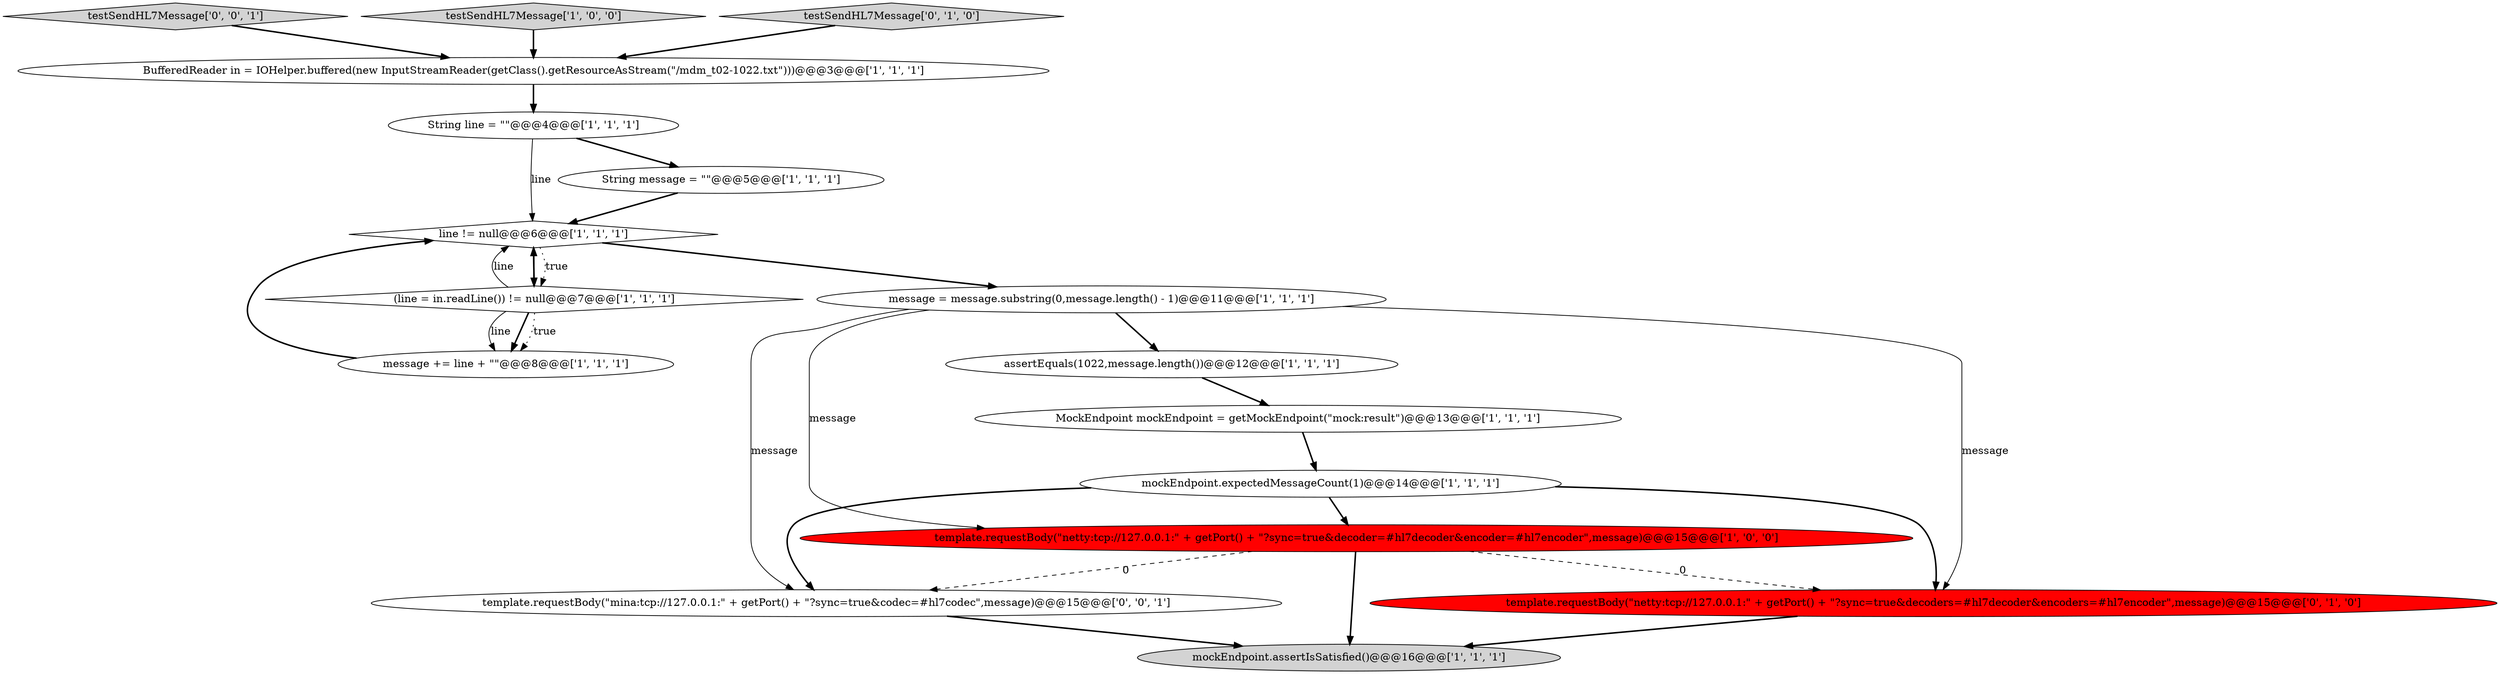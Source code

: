 digraph {
0 [style = filled, label = "String line = \"\"@@@4@@@['1', '1', '1']", fillcolor = white, shape = ellipse image = "AAA0AAABBB1BBB"];
12 [style = filled, label = "template.requestBody(\"netty:tcp://127.0.0.1:\" + getPort() + \"?sync=true&decoder=#hl7decoder&encoder=#hl7encoder\",message)@@@15@@@['1', '0', '0']", fillcolor = red, shape = ellipse image = "AAA1AAABBB1BBB"];
8 [style = filled, label = "String message = \"\"@@@5@@@['1', '1', '1']", fillcolor = white, shape = ellipse image = "AAA0AAABBB1BBB"];
16 [style = filled, label = "testSendHL7Message['0', '0', '1']", fillcolor = lightgray, shape = diamond image = "AAA0AAABBB3BBB"];
2 [style = filled, label = "message = message.substring(0,message.length() - 1)@@@11@@@['1', '1', '1']", fillcolor = white, shape = ellipse image = "AAA0AAABBB1BBB"];
5 [style = filled, label = "testSendHL7Message['1', '0', '0']", fillcolor = lightgray, shape = diamond image = "AAA0AAABBB1BBB"];
14 [style = filled, label = "testSendHL7Message['0', '1', '0']", fillcolor = lightgray, shape = diamond image = "AAA0AAABBB2BBB"];
9 [style = filled, label = "mockEndpoint.assertIsSatisfied()@@@16@@@['1', '1', '1']", fillcolor = lightgray, shape = ellipse image = "AAA0AAABBB1BBB"];
13 [style = filled, label = "template.requestBody(\"netty:tcp://127.0.0.1:\" + getPort() + \"?sync=true&decoders=#hl7decoder&encoders=#hl7encoder\",message)@@@15@@@['0', '1', '0']", fillcolor = red, shape = ellipse image = "AAA1AAABBB2BBB"];
4 [style = filled, label = "mockEndpoint.expectedMessageCount(1)@@@14@@@['1', '1', '1']", fillcolor = white, shape = ellipse image = "AAA0AAABBB1BBB"];
11 [style = filled, label = "message += line + \"\"@@@8@@@['1', '1', '1']", fillcolor = white, shape = ellipse image = "AAA0AAABBB1BBB"];
3 [style = filled, label = "MockEndpoint mockEndpoint = getMockEndpoint(\"mock:result\")@@@13@@@['1', '1', '1']", fillcolor = white, shape = ellipse image = "AAA0AAABBB1BBB"];
1 [style = filled, label = "line != null@@@6@@@['1', '1', '1']", fillcolor = white, shape = diamond image = "AAA0AAABBB1BBB"];
10 [style = filled, label = "BufferedReader in = IOHelper.buffered(new InputStreamReader(getClass().getResourceAsStream(\"/mdm_t02-1022.txt\")))@@@3@@@['1', '1', '1']", fillcolor = white, shape = ellipse image = "AAA0AAABBB1BBB"];
15 [style = filled, label = "template.requestBody(\"mina:tcp://127.0.0.1:\" + getPort() + \"?sync=true&codec=#hl7codec\",message)@@@15@@@['0', '0', '1']", fillcolor = white, shape = ellipse image = "AAA0AAABBB3BBB"];
7 [style = filled, label = "assertEquals(1022,message.length())@@@12@@@['1', '1', '1']", fillcolor = white, shape = ellipse image = "AAA0AAABBB1BBB"];
6 [style = filled, label = "(line = in.readLine()) != null@@@7@@@['1', '1', '1']", fillcolor = white, shape = diamond image = "AAA0AAABBB1BBB"];
5->10 [style = bold, label=""];
6->1 [style = solid, label="line"];
11->1 [style = bold, label=""];
16->10 [style = bold, label=""];
4->13 [style = bold, label=""];
4->15 [style = bold, label=""];
2->13 [style = solid, label="message"];
14->10 [style = bold, label=""];
12->9 [style = bold, label=""];
3->4 [style = bold, label=""];
7->3 [style = bold, label=""];
8->1 [style = bold, label=""];
6->1 [style = bold, label=""];
6->11 [style = solid, label="line"];
1->6 [style = bold, label=""];
15->9 [style = bold, label=""];
6->11 [style = bold, label=""];
10->0 [style = bold, label=""];
0->8 [style = bold, label=""];
12->15 [style = dashed, label="0"];
4->12 [style = bold, label=""];
1->6 [style = dotted, label="true"];
1->2 [style = bold, label=""];
2->15 [style = solid, label="message"];
13->9 [style = bold, label=""];
12->13 [style = dashed, label="0"];
2->7 [style = bold, label=""];
6->11 [style = dotted, label="true"];
0->1 [style = solid, label="line"];
2->12 [style = solid, label="message"];
}
